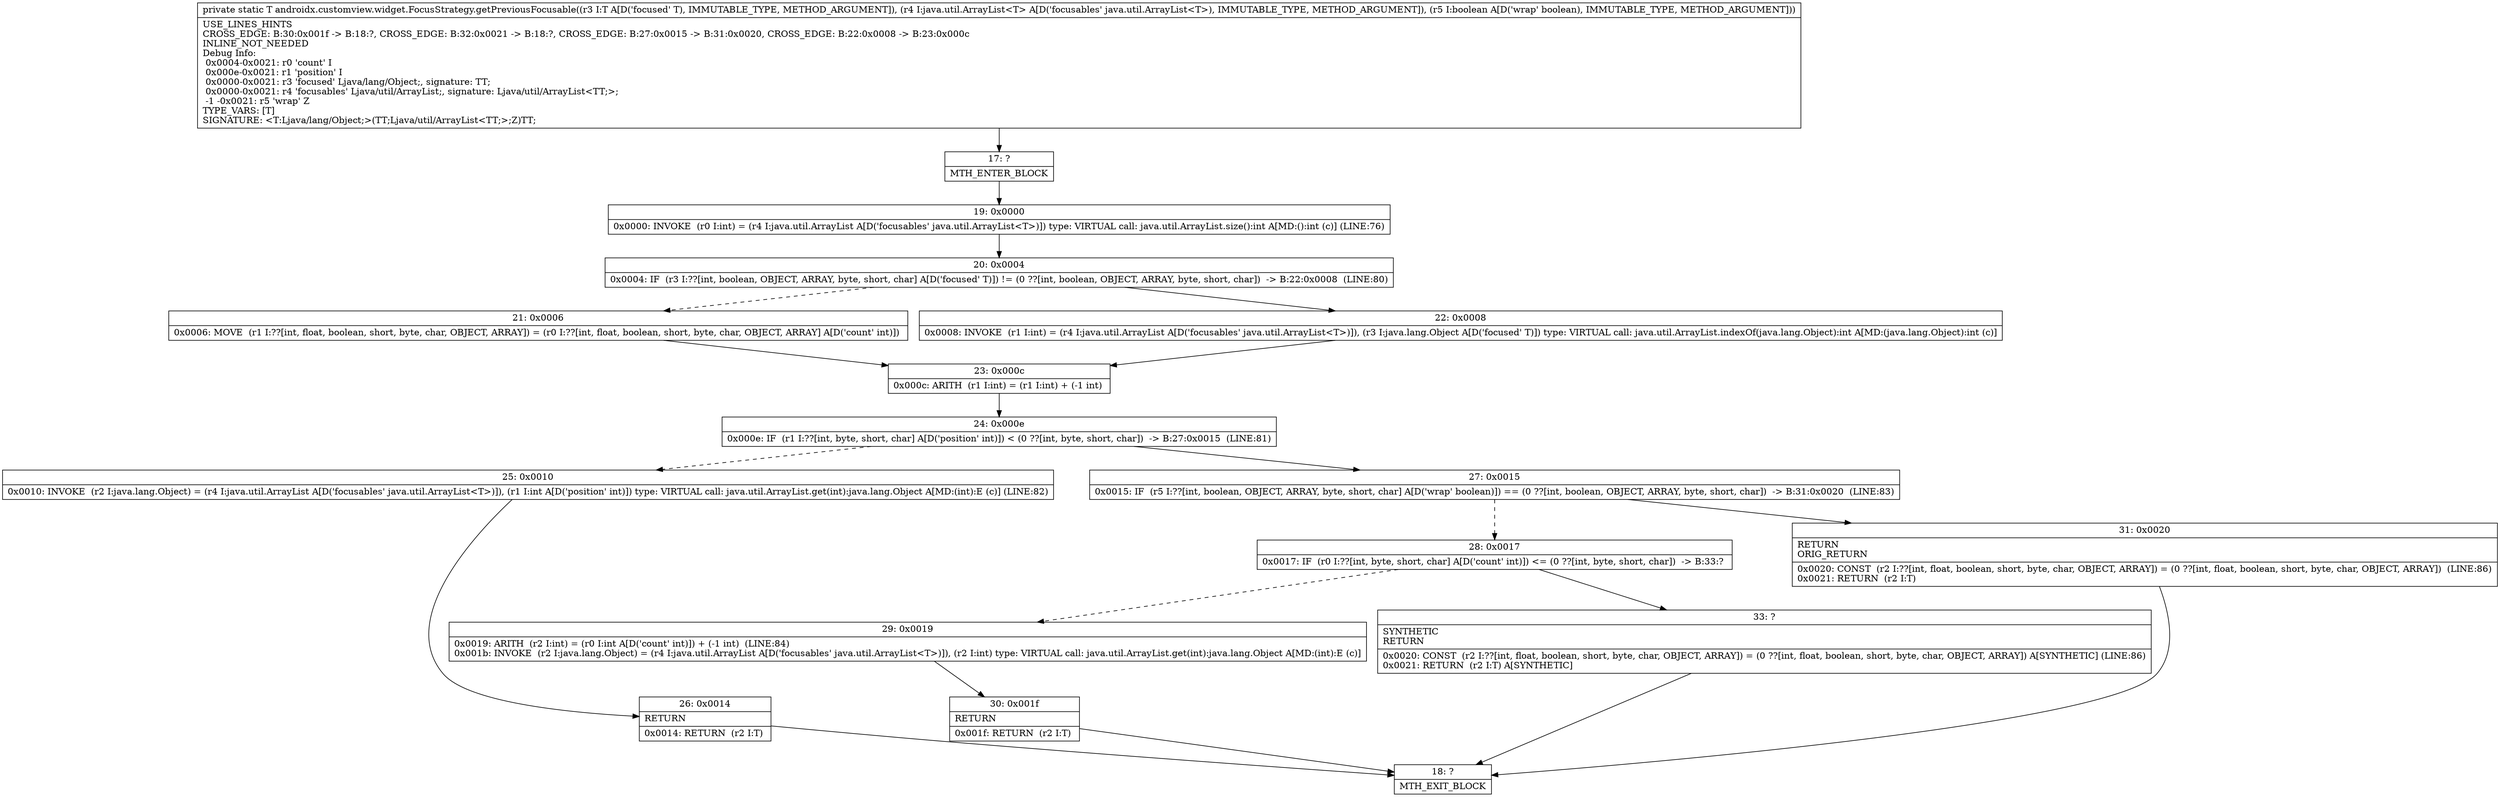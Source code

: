 digraph "CFG forandroidx.customview.widget.FocusStrategy.getPreviousFocusable(Ljava\/lang\/Object;Ljava\/util\/ArrayList;Z)Ljava\/lang\/Object;" {
Node_17 [shape=record,label="{17\:\ ?|MTH_ENTER_BLOCK\l}"];
Node_19 [shape=record,label="{19\:\ 0x0000|0x0000: INVOKE  (r0 I:int) = (r4 I:java.util.ArrayList A[D('focusables' java.util.ArrayList\<T\>)]) type: VIRTUAL call: java.util.ArrayList.size():int A[MD:():int (c)] (LINE:76)\l}"];
Node_20 [shape=record,label="{20\:\ 0x0004|0x0004: IF  (r3 I:??[int, boolean, OBJECT, ARRAY, byte, short, char] A[D('focused' T)]) != (0 ??[int, boolean, OBJECT, ARRAY, byte, short, char])  \-\> B:22:0x0008  (LINE:80)\l}"];
Node_21 [shape=record,label="{21\:\ 0x0006|0x0006: MOVE  (r1 I:??[int, float, boolean, short, byte, char, OBJECT, ARRAY]) = (r0 I:??[int, float, boolean, short, byte, char, OBJECT, ARRAY] A[D('count' int)]) \l}"];
Node_23 [shape=record,label="{23\:\ 0x000c|0x000c: ARITH  (r1 I:int) = (r1 I:int) + (\-1 int) \l}"];
Node_24 [shape=record,label="{24\:\ 0x000e|0x000e: IF  (r1 I:??[int, byte, short, char] A[D('position' int)]) \< (0 ??[int, byte, short, char])  \-\> B:27:0x0015  (LINE:81)\l}"];
Node_25 [shape=record,label="{25\:\ 0x0010|0x0010: INVOKE  (r2 I:java.lang.Object) = (r4 I:java.util.ArrayList A[D('focusables' java.util.ArrayList\<T\>)]), (r1 I:int A[D('position' int)]) type: VIRTUAL call: java.util.ArrayList.get(int):java.lang.Object A[MD:(int):E (c)] (LINE:82)\l}"];
Node_26 [shape=record,label="{26\:\ 0x0014|RETURN\l|0x0014: RETURN  (r2 I:T) \l}"];
Node_18 [shape=record,label="{18\:\ ?|MTH_EXIT_BLOCK\l}"];
Node_27 [shape=record,label="{27\:\ 0x0015|0x0015: IF  (r5 I:??[int, boolean, OBJECT, ARRAY, byte, short, char] A[D('wrap' boolean)]) == (0 ??[int, boolean, OBJECT, ARRAY, byte, short, char])  \-\> B:31:0x0020  (LINE:83)\l}"];
Node_28 [shape=record,label="{28\:\ 0x0017|0x0017: IF  (r0 I:??[int, byte, short, char] A[D('count' int)]) \<= (0 ??[int, byte, short, char])  \-\> B:33:? \l}"];
Node_29 [shape=record,label="{29\:\ 0x0019|0x0019: ARITH  (r2 I:int) = (r0 I:int A[D('count' int)]) + (\-1 int)  (LINE:84)\l0x001b: INVOKE  (r2 I:java.lang.Object) = (r4 I:java.util.ArrayList A[D('focusables' java.util.ArrayList\<T\>)]), (r2 I:int) type: VIRTUAL call: java.util.ArrayList.get(int):java.lang.Object A[MD:(int):E (c)]\l}"];
Node_30 [shape=record,label="{30\:\ 0x001f|RETURN\l|0x001f: RETURN  (r2 I:T) \l}"];
Node_33 [shape=record,label="{33\:\ ?|SYNTHETIC\lRETURN\l|0x0020: CONST  (r2 I:??[int, float, boolean, short, byte, char, OBJECT, ARRAY]) = (0 ??[int, float, boolean, short, byte, char, OBJECT, ARRAY]) A[SYNTHETIC] (LINE:86)\l0x0021: RETURN  (r2 I:T) A[SYNTHETIC]\l}"];
Node_31 [shape=record,label="{31\:\ 0x0020|RETURN\lORIG_RETURN\l|0x0020: CONST  (r2 I:??[int, float, boolean, short, byte, char, OBJECT, ARRAY]) = (0 ??[int, float, boolean, short, byte, char, OBJECT, ARRAY])  (LINE:86)\l0x0021: RETURN  (r2 I:T) \l}"];
Node_22 [shape=record,label="{22\:\ 0x0008|0x0008: INVOKE  (r1 I:int) = (r4 I:java.util.ArrayList A[D('focusables' java.util.ArrayList\<T\>)]), (r3 I:java.lang.Object A[D('focused' T)]) type: VIRTUAL call: java.util.ArrayList.indexOf(java.lang.Object):int A[MD:(java.lang.Object):int (c)]\l}"];
MethodNode[shape=record,label="{private static T androidx.customview.widget.FocusStrategy.getPreviousFocusable((r3 I:T A[D('focused' T), IMMUTABLE_TYPE, METHOD_ARGUMENT]), (r4 I:java.util.ArrayList\<T\> A[D('focusables' java.util.ArrayList\<T\>), IMMUTABLE_TYPE, METHOD_ARGUMENT]), (r5 I:boolean A[D('wrap' boolean), IMMUTABLE_TYPE, METHOD_ARGUMENT]))  | USE_LINES_HINTS\lCROSS_EDGE: B:30:0x001f \-\> B:18:?, CROSS_EDGE: B:32:0x0021 \-\> B:18:?, CROSS_EDGE: B:27:0x0015 \-\> B:31:0x0020, CROSS_EDGE: B:22:0x0008 \-\> B:23:0x000c\lINLINE_NOT_NEEDED\lDebug Info:\l  0x0004\-0x0021: r0 'count' I\l  0x000e\-0x0021: r1 'position' I\l  0x0000\-0x0021: r3 'focused' Ljava\/lang\/Object;, signature: TT;\l  0x0000\-0x0021: r4 'focusables' Ljava\/util\/ArrayList;, signature: Ljava\/util\/ArrayList\<TT;\>;\l  \-1 \-0x0021: r5 'wrap' Z\lTYPE_VARS: [T]\lSIGNATURE: \<T:Ljava\/lang\/Object;\>(TT;Ljava\/util\/ArrayList\<TT;\>;Z)TT;\l}"];
MethodNode -> Node_17;Node_17 -> Node_19;
Node_19 -> Node_20;
Node_20 -> Node_21[style=dashed];
Node_20 -> Node_22;
Node_21 -> Node_23;
Node_23 -> Node_24;
Node_24 -> Node_25[style=dashed];
Node_24 -> Node_27;
Node_25 -> Node_26;
Node_26 -> Node_18;
Node_27 -> Node_28[style=dashed];
Node_27 -> Node_31;
Node_28 -> Node_29[style=dashed];
Node_28 -> Node_33;
Node_29 -> Node_30;
Node_30 -> Node_18;
Node_33 -> Node_18;
Node_31 -> Node_18;
Node_22 -> Node_23;
}

